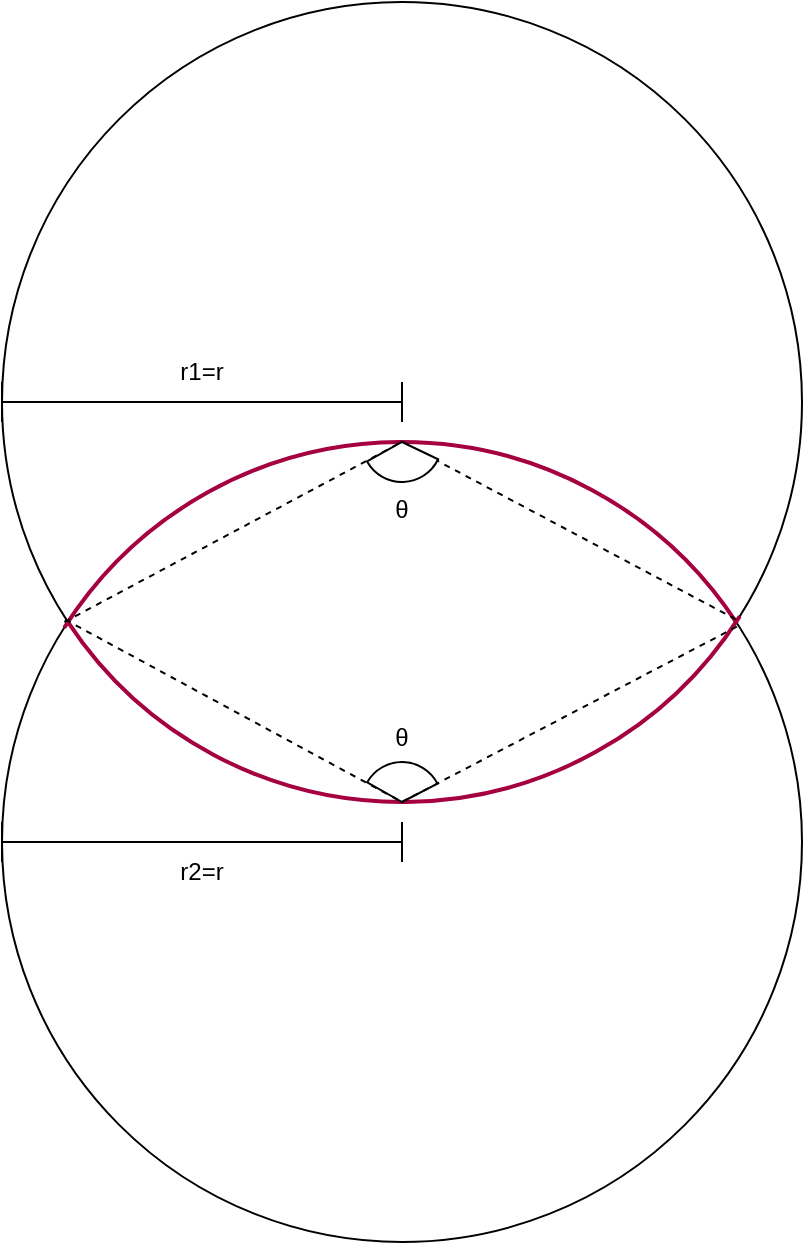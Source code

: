 <mxfile version="24.2.5" type="device">
  <diagram name="Page-1" id="t3d3-SSKAyB4mBenZ0mL">
    <mxGraphModel dx="2261" dy="2128" grid="1" gridSize="10" guides="1" tooltips="1" connect="1" arrows="1" fold="1" page="1" pageScale="1" pageWidth="827" pageHeight="1169" math="0" shadow="0">
      <root>
        <mxCell id="0" />
        <mxCell id="1" parent="0" />
        <mxCell id="-MQa0_uv0SwBElWbOj7F-25" value="" style="ellipse;whiteSpace=wrap;html=1;fillColor=none;movable=0;resizable=0;rotatable=0;deletable=0;editable=0;locked=1;connectable=0;" parent="1" vertex="1">
          <mxGeometry width="400" height="400" as="geometry" />
        </mxCell>
        <mxCell id="-MQa0_uv0SwBElWbOj7F-33" value="" style="ellipse;whiteSpace=wrap;html=1;fillColor=none;movable=0;resizable=0;rotatable=0;deletable=0;editable=0;locked=1;connectable=0;" parent="1" vertex="1">
          <mxGeometry y="220" width="400" height="400" as="geometry" />
        </mxCell>
        <mxCell id="-MQa0_uv0SwBElWbOj7F-47" value="" style="verticalLabelPosition=bottom;verticalAlign=top;html=1;shape=mxgraph.basic.arc;startAngle=0.34;endAngle=0.657;fillColor=#d80073;fontColor=#ffffff;strokeColor=#A50040;strokeWidth=2;movable=0;resizable=0;rotatable=0;deletable=0;editable=0;locked=1;connectable=0;" parent="1" vertex="1">
          <mxGeometry width="400" height="400" as="geometry" />
        </mxCell>
        <mxCell id="-MQa0_uv0SwBElWbOj7F-26" value="" style="shape=crossbar;whiteSpace=wrap;html=1;rounded=1;movable=0;resizable=0;rotatable=0;deletable=0;editable=0;locked=1;connectable=0;" parent="1" vertex="1">
          <mxGeometry y="190" width="200" height="20" as="geometry" />
        </mxCell>
        <mxCell id="-MQa0_uv0SwBElWbOj7F-27" value="r2=r" style="text;html=1;align=center;verticalAlign=middle;whiteSpace=wrap;rounded=0;movable=1;resizable=1;rotatable=1;deletable=1;editable=1;locked=0;connectable=1;" parent="1" vertex="1">
          <mxGeometry y="420" width="200" height="30" as="geometry" />
        </mxCell>
        <mxCell id="-MQa0_uv0SwBElWbOj7F-28" value="" style="verticalLabelPosition=bottom;verticalAlign=top;html=1;shape=mxgraph.basic.arc;startAngle=0.84;endAngle=0.158;fillColor=#d80073;fontColor=#ffffff;strokeColor=#A50040;strokeWidth=2;movable=0;resizable=0;rotatable=0;deletable=0;editable=0;locked=1;connectable=0;" parent="1" vertex="1">
          <mxGeometry y="220" width="400" height="400" as="geometry" />
        </mxCell>
        <mxCell id="-MQa0_uv0SwBElWbOj7F-31" value="" style="verticalLabelPosition=bottom;verticalAlign=top;html=1;shape=mxgraph.basic.pie;startAngle=0.832;endAngle=0.174;movable=0;resizable=0;rotatable=0;deletable=0;editable=0;locked=1;connectable=0;" parent="1" vertex="1">
          <mxGeometry x="180" y="380" width="40" height="40" as="geometry" />
        </mxCell>
        <mxCell id="-MQa0_uv0SwBElWbOj7F-32" value="θ" style="text;strokeColor=none;fillColor=none;align=center;verticalAlign=top;spacingLeft=4;spacingRight=4;overflow=hidden;rotatable=0;points=[[0,0.5],[1,0.5]];portConstraint=eastwest;whiteSpace=wrap;html=1;movable=0;resizable=0;deletable=0;editable=0;locked=1;connectable=0;" parent="1" vertex="1">
          <mxGeometry x="170" y="354" width="60" height="26" as="geometry" />
        </mxCell>
        <mxCell id="-MQa0_uv0SwBElWbOj7F-30" value="" style="endArrow=none;dashed=1;html=1;rounded=0;exitX=0.079;exitY=0.222;exitDx=0;exitDy=0;movable=0;resizable=0;rotatable=0;deletable=0;editable=0;locked=1;connectable=0;entryX=0.5;entryY=1;entryDx=0;entryDy=0;exitPerimeter=0;" parent="1" source="-MQa0_uv0SwBElWbOj7F-33" target="-MQa0_uv0SwBElWbOj7F-25" edge="1">
          <mxGeometry width="50" height="50" relative="1" as="geometry">
            <mxPoint x="620" y="-30" as="sourcePoint" />
            <mxPoint x="630" y="390" as="targetPoint" />
          </mxGeometry>
        </mxCell>
        <mxCell id="-MQa0_uv0SwBElWbOj7F-38" value="" style="endArrow=none;dashed=1;html=1;rounded=0;entryX=0.924;entryY=0.778;entryDx=0;entryDy=0;entryPerimeter=0;movable=0;resizable=0;rotatable=0;deletable=0;editable=0;locked=1;connectable=0;exitX=0.5;exitY=1;exitDx=0;exitDy=0;" parent="1" source="-MQa0_uv0SwBElWbOj7F-25" target="-MQa0_uv0SwBElWbOj7F-25" edge="1">
          <mxGeometry width="50" height="50" relative="1" as="geometry">
            <mxPoint x="490" y="370" as="sourcePoint" />
            <mxPoint x="739.28" y="-38.16" as="targetPoint" />
          </mxGeometry>
        </mxCell>
        <mxCell id="-MQa0_uv0SwBElWbOj7F-42" value="r1=r" style="text;html=1;align=center;verticalAlign=middle;whiteSpace=wrap;rounded=0;movable=1;resizable=1;rotatable=1;deletable=1;editable=1;locked=0;connectable=1;" parent="1" vertex="1">
          <mxGeometry y="170" width="200" height="30" as="geometry" />
        </mxCell>
        <mxCell id="-MQa0_uv0SwBElWbOj7F-44" value="" style="shape=crossbar;whiteSpace=wrap;html=1;rounded=1;movable=0;resizable=0;rotatable=0;deletable=0;editable=0;locked=1;connectable=0;" parent="1" vertex="1">
          <mxGeometry y="410" width="200" height="20" as="geometry" />
        </mxCell>
        <mxCell id="-MQa0_uv0SwBElWbOj7F-48" value="" style="endArrow=none;dashed=1;html=1;rounded=0;movable=0;resizable=0;rotatable=0;deletable=0;editable=0;locked=1;connectable=0;entryX=0.918;entryY=0.222;entryDx=0;entryDy=0;exitX=0.5;exitY=0;exitDx=0;exitDy=0;entryPerimeter=0;" parent="1" source="-MQa0_uv0SwBElWbOj7F-33" target="-MQa0_uv0SwBElWbOj7F-33" edge="1">
          <mxGeometry width="50" height="50" relative="1" as="geometry">
            <mxPoint x="660" y="210" as="sourcePoint" />
            <mxPoint x="708" y="465.5" as="targetPoint" />
          </mxGeometry>
        </mxCell>
        <mxCell id="-MQa0_uv0SwBElWbOj7F-49" value="" style="endArrow=none;dashed=1;html=1;rounded=0;movable=0;resizable=0;rotatable=0;deletable=0;editable=0;locked=1;connectable=0;entryX=0.5;entryY=0;entryDx=0;entryDy=0;exitX=0.078;exitY=0.225;exitDx=0;exitDy=0;exitPerimeter=0;" parent="1" source="-MQa0_uv0SwBElWbOj7F-33" target="-MQa0_uv0SwBElWbOj7F-33" edge="1">
          <mxGeometry width="50" height="50" relative="1" as="geometry">
            <mxPoint x="640" y="820" as="sourcePoint" />
            <mxPoint x="718" y="475.5" as="targetPoint" />
          </mxGeometry>
        </mxCell>
        <mxCell id="-MQa0_uv0SwBElWbOj7F-50" value="θ" style="text;strokeColor=none;fillColor=none;align=center;verticalAlign=top;spacingLeft=4;spacingRight=4;overflow=hidden;rotatable=1;points=[[0,0.5],[1,0.5]];portConstraint=eastwest;whiteSpace=wrap;html=1;movable=1;resizable=1;deletable=1;editable=1;locked=0;connectable=1;" parent="1" vertex="1">
          <mxGeometry x="170" y="240" width="60" height="26" as="geometry" />
        </mxCell>
        <mxCell id="-MQa0_uv0SwBElWbOj7F-51" value="" style="verticalLabelPosition=bottom;verticalAlign=top;html=1;shape=mxgraph.basic.pie;startAngle=0.321;endAngle=0.669;" parent="1" vertex="1">
          <mxGeometry x="180" y="200" width="40" height="40" as="geometry" />
        </mxCell>
      </root>
    </mxGraphModel>
  </diagram>
</mxfile>
